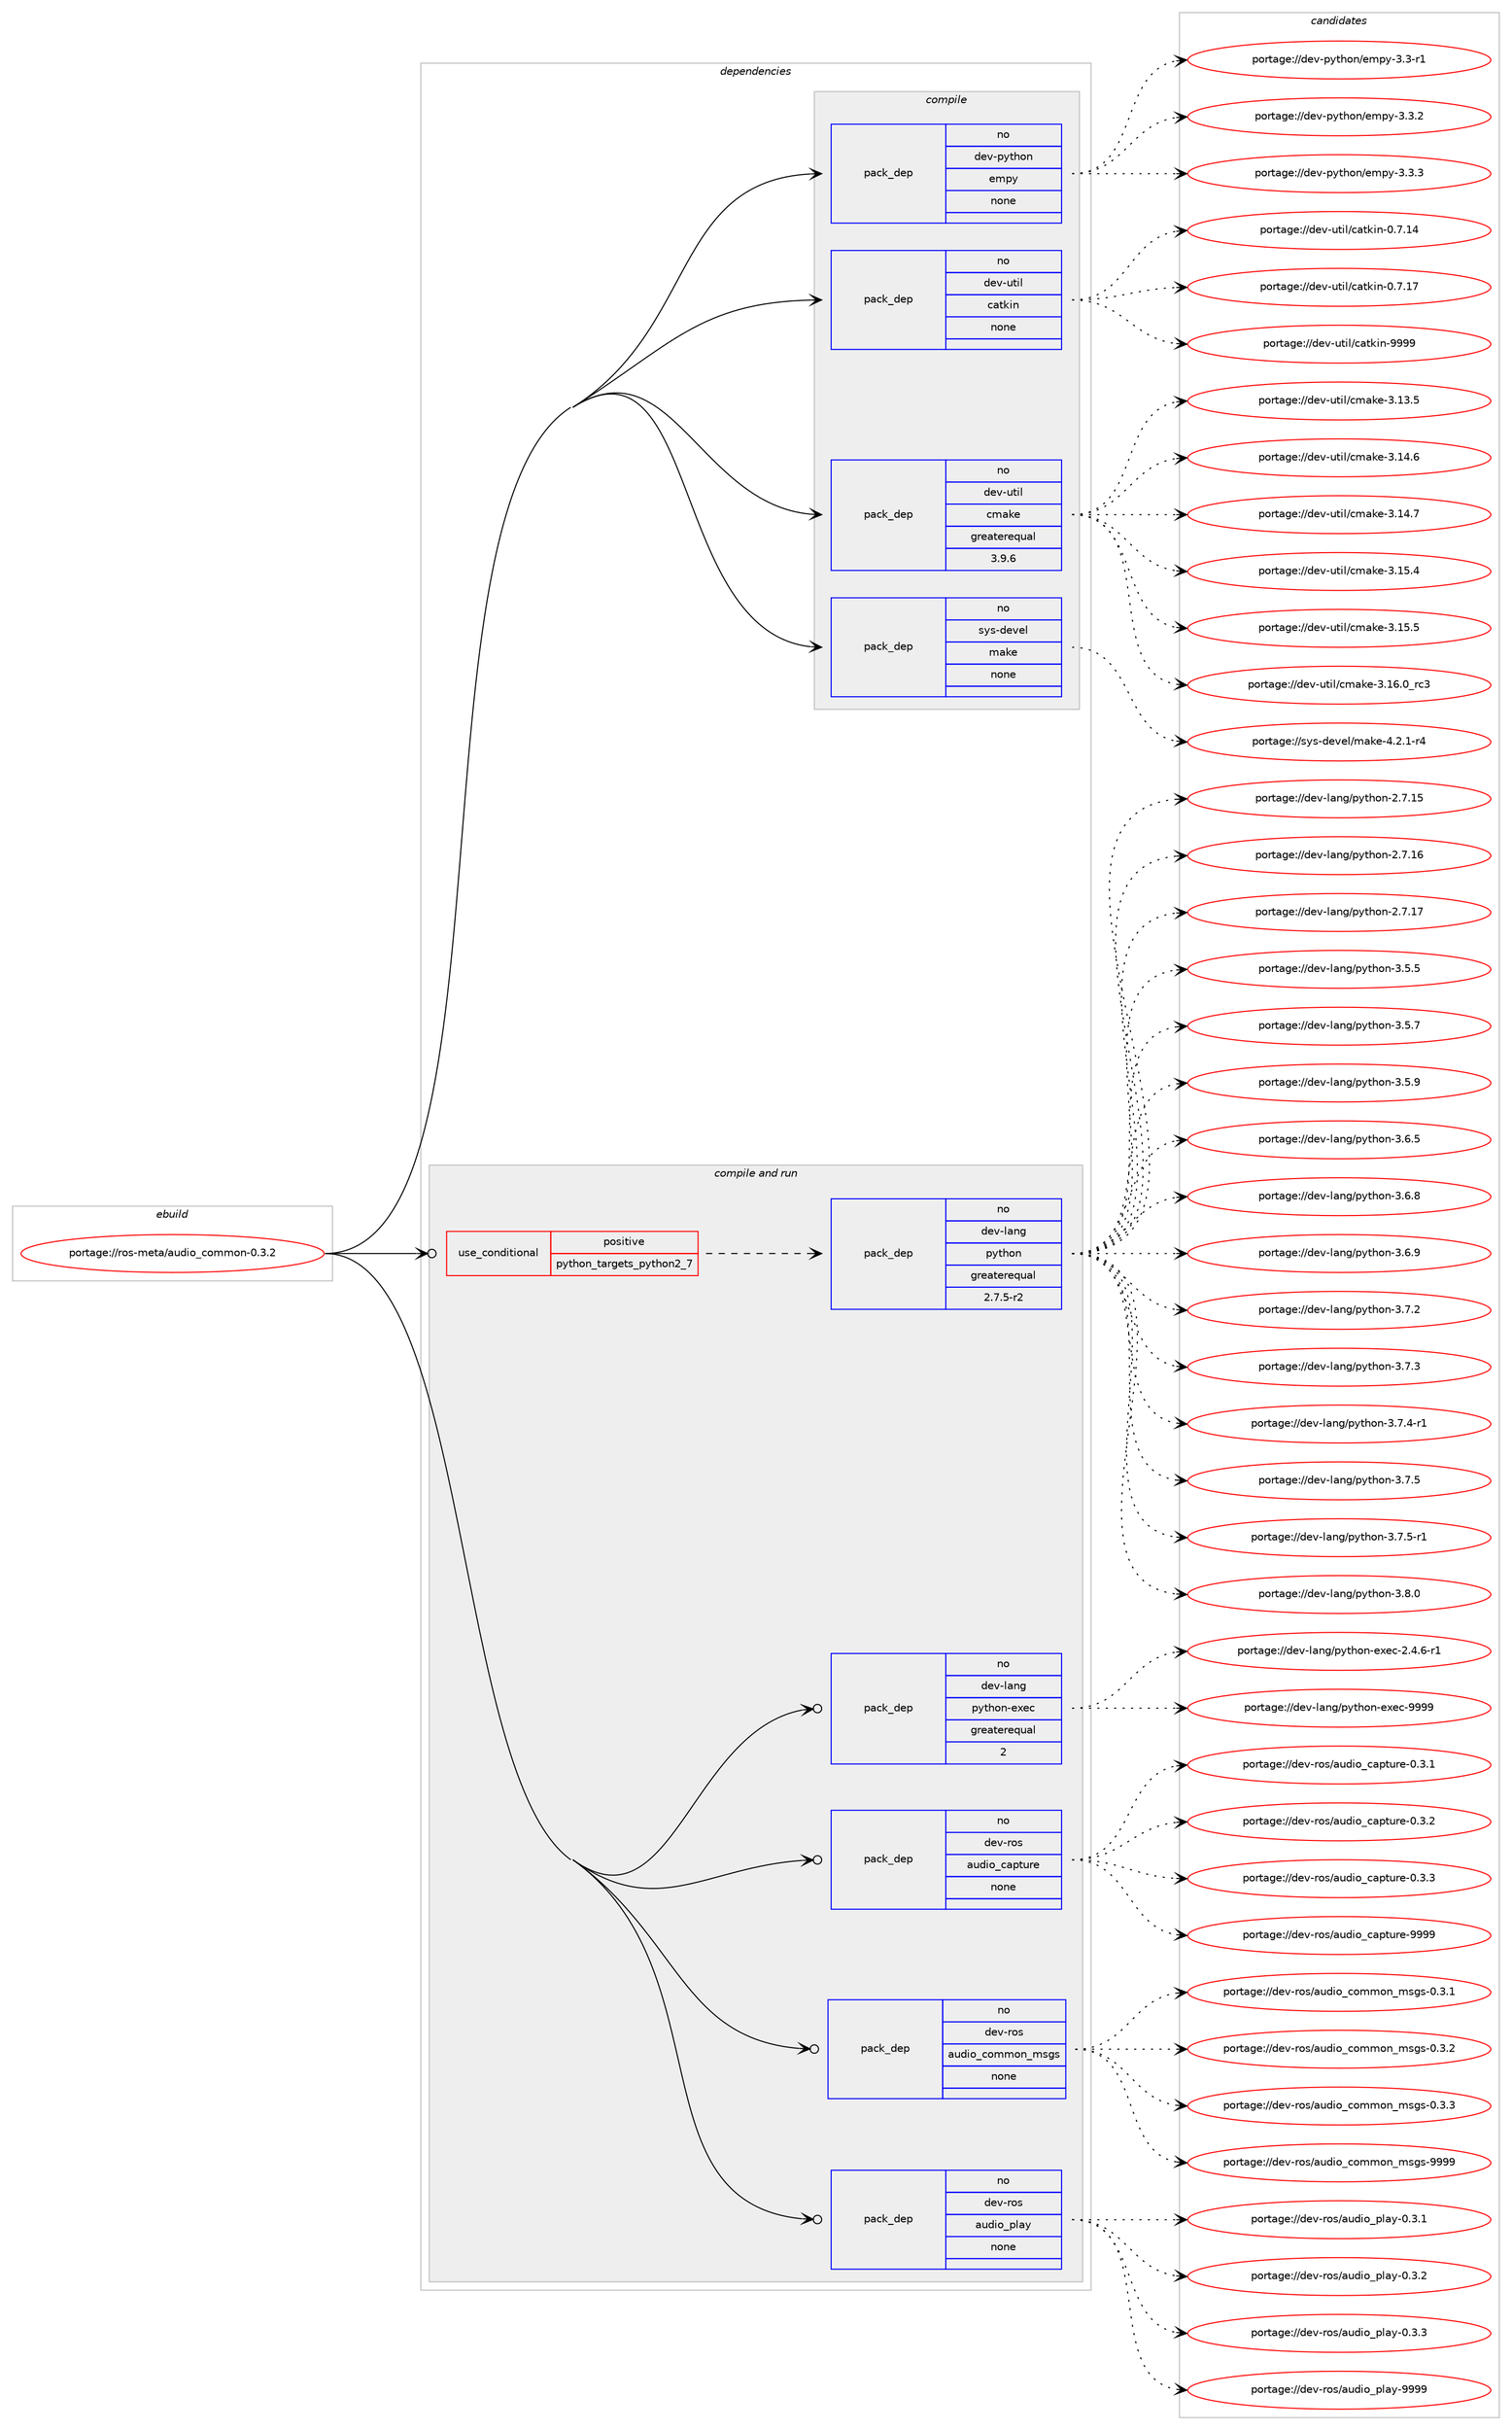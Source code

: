 digraph prolog {

# *************
# Graph options
# *************

newrank=true;
concentrate=true;
compound=true;
graph [rankdir=LR,fontname=Helvetica,fontsize=10,ranksep=1.5];#, ranksep=2.5, nodesep=0.2];
edge  [arrowhead=vee];
node  [fontname=Helvetica,fontsize=10];

# **********
# The ebuild
# **********

subgraph cluster_leftcol {
color=gray;
rank=same;
label=<<i>ebuild</i>>;
id [label="portage://ros-meta/audio_common-0.3.2", color=red, width=4, href="../ros-meta/audio_common-0.3.2.svg"];
}

# ****************
# The dependencies
# ****************

subgraph cluster_midcol {
color=gray;
label=<<i>dependencies</i>>;
subgraph cluster_compile {
fillcolor="#eeeeee";
style=filled;
label=<<i>compile</i>>;
subgraph pack277813 {
dependency379009 [label=<<TABLE BORDER="0" CELLBORDER="1" CELLSPACING="0" CELLPADDING="4" WIDTH="220"><TR><TD ROWSPAN="6" CELLPADDING="30">pack_dep</TD></TR><TR><TD WIDTH="110">no</TD></TR><TR><TD>dev-python</TD></TR><TR><TD>empy</TD></TR><TR><TD>none</TD></TR><TR><TD></TD></TR></TABLE>>, shape=none, color=blue];
}
id:e -> dependency379009:w [weight=20,style="solid",arrowhead="vee"];
subgraph pack277814 {
dependency379010 [label=<<TABLE BORDER="0" CELLBORDER="1" CELLSPACING="0" CELLPADDING="4" WIDTH="220"><TR><TD ROWSPAN="6" CELLPADDING="30">pack_dep</TD></TR><TR><TD WIDTH="110">no</TD></TR><TR><TD>dev-util</TD></TR><TR><TD>catkin</TD></TR><TR><TD>none</TD></TR><TR><TD></TD></TR></TABLE>>, shape=none, color=blue];
}
id:e -> dependency379010:w [weight=20,style="solid",arrowhead="vee"];
subgraph pack277815 {
dependency379011 [label=<<TABLE BORDER="0" CELLBORDER="1" CELLSPACING="0" CELLPADDING="4" WIDTH="220"><TR><TD ROWSPAN="6" CELLPADDING="30">pack_dep</TD></TR><TR><TD WIDTH="110">no</TD></TR><TR><TD>dev-util</TD></TR><TR><TD>cmake</TD></TR><TR><TD>greaterequal</TD></TR><TR><TD>3.9.6</TD></TR></TABLE>>, shape=none, color=blue];
}
id:e -> dependency379011:w [weight=20,style="solid",arrowhead="vee"];
subgraph pack277816 {
dependency379012 [label=<<TABLE BORDER="0" CELLBORDER="1" CELLSPACING="0" CELLPADDING="4" WIDTH="220"><TR><TD ROWSPAN="6" CELLPADDING="30">pack_dep</TD></TR><TR><TD WIDTH="110">no</TD></TR><TR><TD>sys-devel</TD></TR><TR><TD>make</TD></TR><TR><TD>none</TD></TR><TR><TD></TD></TR></TABLE>>, shape=none, color=blue];
}
id:e -> dependency379012:w [weight=20,style="solid",arrowhead="vee"];
}
subgraph cluster_compileandrun {
fillcolor="#eeeeee";
style=filled;
label=<<i>compile and run</i>>;
subgraph cond94778 {
dependency379013 [label=<<TABLE BORDER="0" CELLBORDER="1" CELLSPACING="0" CELLPADDING="4"><TR><TD ROWSPAN="3" CELLPADDING="10">use_conditional</TD></TR><TR><TD>positive</TD></TR><TR><TD>python_targets_python2_7</TD></TR></TABLE>>, shape=none, color=red];
subgraph pack277817 {
dependency379014 [label=<<TABLE BORDER="0" CELLBORDER="1" CELLSPACING="0" CELLPADDING="4" WIDTH="220"><TR><TD ROWSPAN="6" CELLPADDING="30">pack_dep</TD></TR><TR><TD WIDTH="110">no</TD></TR><TR><TD>dev-lang</TD></TR><TR><TD>python</TD></TR><TR><TD>greaterequal</TD></TR><TR><TD>2.7.5-r2</TD></TR></TABLE>>, shape=none, color=blue];
}
dependency379013:e -> dependency379014:w [weight=20,style="dashed",arrowhead="vee"];
}
id:e -> dependency379013:w [weight=20,style="solid",arrowhead="odotvee"];
subgraph pack277818 {
dependency379015 [label=<<TABLE BORDER="0" CELLBORDER="1" CELLSPACING="0" CELLPADDING="4" WIDTH="220"><TR><TD ROWSPAN="6" CELLPADDING="30">pack_dep</TD></TR><TR><TD WIDTH="110">no</TD></TR><TR><TD>dev-lang</TD></TR><TR><TD>python-exec</TD></TR><TR><TD>greaterequal</TD></TR><TR><TD>2</TD></TR></TABLE>>, shape=none, color=blue];
}
id:e -> dependency379015:w [weight=20,style="solid",arrowhead="odotvee"];
subgraph pack277819 {
dependency379016 [label=<<TABLE BORDER="0" CELLBORDER="1" CELLSPACING="0" CELLPADDING="4" WIDTH="220"><TR><TD ROWSPAN="6" CELLPADDING="30">pack_dep</TD></TR><TR><TD WIDTH="110">no</TD></TR><TR><TD>dev-ros</TD></TR><TR><TD>audio_capture</TD></TR><TR><TD>none</TD></TR><TR><TD></TD></TR></TABLE>>, shape=none, color=blue];
}
id:e -> dependency379016:w [weight=20,style="solid",arrowhead="odotvee"];
subgraph pack277820 {
dependency379017 [label=<<TABLE BORDER="0" CELLBORDER="1" CELLSPACING="0" CELLPADDING="4" WIDTH="220"><TR><TD ROWSPAN="6" CELLPADDING="30">pack_dep</TD></TR><TR><TD WIDTH="110">no</TD></TR><TR><TD>dev-ros</TD></TR><TR><TD>audio_common_msgs</TD></TR><TR><TD>none</TD></TR><TR><TD></TD></TR></TABLE>>, shape=none, color=blue];
}
id:e -> dependency379017:w [weight=20,style="solid",arrowhead="odotvee"];
subgraph pack277821 {
dependency379018 [label=<<TABLE BORDER="0" CELLBORDER="1" CELLSPACING="0" CELLPADDING="4" WIDTH="220"><TR><TD ROWSPAN="6" CELLPADDING="30">pack_dep</TD></TR><TR><TD WIDTH="110">no</TD></TR><TR><TD>dev-ros</TD></TR><TR><TD>audio_play</TD></TR><TR><TD>none</TD></TR><TR><TD></TD></TR></TABLE>>, shape=none, color=blue];
}
id:e -> dependency379018:w [weight=20,style="solid",arrowhead="odotvee"];
}
subgraph cluster_run {
fillcolor="#eeeeee";
style=filled;
label=<<i>run</i>>;
}
}

# **************
# The candidates
# **************

subgraph cluster_choices {
rank=same;
color=gray;
label=<<i>candidates</i>>;

subgraph choice277813 {
color=black;
nodesep=1;
choiceportage1001011184511212111610411111047101109112121455146514511449 [label="portage://dev-python/empy-3.3-r1", color=red, width=4,href="../dev-python/empy-3.3-r1.svg"];
choiceportage1001011184511212111610411111047101109112121455146514650 [label="portage://dev-python/empy-3.3.2", color=red, width=4,href="../dev-python/empy-3.3.2.svg"];
choiceportage1001011184511212111610411111047101109112121455146514651 [label="portage://dev-python/empy-3.3.3", color=red, width=4,href="../dev-python/empy-3.3.3.svg"];
dependency379009:e -> choiceportage1001011184511212111610411111047101109112121455146514511449:w [style=dotted,weight="100"];
dependency379009:e -> choiceportage1001011184511212111610411111047101109112121455146514650:w [style=dotted,weight="100"];
dependency379009:e -> choiceportage1001011184511212111610411111047101109112121455146514651:w [style=dotted,weight="100"];
}
subgraph choice277814 {
color=black;
nodesep=1;
choiceportage1001011184511711610510847999711610710511045484655464952 [label="portage://dev-util/catkin-0.7.14", color=red, width=4,href="../dev-util/catkin-0.7.14.svg"];
choiceportage1001011184511711610510847999711610710511045484655464955 [label="portage://dev-util/catkin-0.7.17", color=red, width=4,href="../dev-util/catkin-0.7.17.svg"];
choiceportage100101118451171161051084799971161071051104557575757 [label="portage://dev-util/catkin-9999", color=red, width=4,href="../dev-util/catkin-9999.svg"];
dependency379010:e -> choiceportage1001011184511711610510847999711610710511045484655464952:w [style=dotted,weight="100"];
dependency379010:e -> choiceportage1001011184511711610510847999711610710511045484655464955:w [style=dotted,weight="100"];
dependency379010:e -> choiceportage100101118451171161051084799971161071051104557575757:w [style=dotted,weight="100"];
}
subgraph choice277815 {
color=black;
nodesep=1;
choiceportage1001011184511711610510847991099710710145514649514653 [label="portage://dev-util/cmake-3.13.5", color=red, width=4,href="../dev-util/cmake-3.13.5.svg"];
choiceportage1001011184511711610510847991099710710145514649524654 [label="portage://dev-util/cmake-3.14.6", color=red, width=4,href="../dev-util/cmake-3.14.6.svg"];
choiceportage1001011184511711610510847991099710710145514649524655 [label="portage://dev-util/cmake-3.14.7", color=red, width=4,href="../dev-util/cmake-3.14.7.svg"];
choiceportage1001011184511711610510847991099710710145514649534652 [label="portage://dev-util/cmake-3.15.4", color=red, width=4,href="../dev-util/cmake-3.15.4.svg"];
choiceportage1001011184511711610510847991099710710145514649534653 [label="portage://dev-util/cmake-3.15.5", color=red, width=4,href="../dev-util/cmake-3.15.5.svg"];
choiceportage1001011184511711610510847991099710710145514649544648951149951 [label="portage://dev-util/cmake-3.16.0_rc3", color=red, width=4,href="../dev-util/cmake-3.16.0_rc3.svg"];
dependency379011:e -> choiceportage1001011184511711610510847991099710710145514649514653:w [style=dotted,weight="100"];
dependency379011:e -> choiceportage1001011184511711610510847991099710710145514649524654:w [style=dotted,weight="100"];
dependency379011:e -> choiceportage1001011184511711610510847991099710710145514649524655:w [style=dotted,weight="100"];
dependency379011:e -> choiceportage1001011184511711610510847991099710710145514649534652:w [style=dotted,weight="100"];
dependency379011:e -> choiceportage1001011184511711610510847991099710710145514649534653:w [style=dotted,weight="100"];
dependency379011:e -> choiceportage1001011184511711610510847991099710710145514649544648951149951:w [style=dotted,weight="100"];
}
subgraph choice277816 {
color=black;
nodesep=1;
choiceportage1151211154510010111810110847109971071014552465046494511452 [label="portage://sys-devel/make-4.2.1-r4", color=red, width=4,href="../sys-devel/make-4.2.1-r4.svg"];
dependency379012:e -> choiceportage1151211154510010111810110847109971071014552465046494511452:w [style=dotted,weight="100"];
}
subgraph choice277817 {
color=black;
nodesep=1;
choiceportage10010111845108971101034711212111610411111045504655464953 [label="portage://dev-lang/python-2.7.15", color=red, width=4,href="../dev-lang/python-2.7.15.svg"];
choiceportage10010111845108971101034711212111610411111045504655464954 [label="portage://dev-lang/python-2.7.16", color=red, width=4,href="../dev-lang/python-2.7.16.svg"];
choiceportage10010111845108971101034711212111610411111045504655464955 [label="portage://dev-lang/python-2.7.17", color=red, width=4,href="../dev-lang/python-2.7.17.svg"];
choiceportage100101118451089711010347112121116104111110455146534653 [label="portage://dev-lang/python-3.5.5", color=red, width=4,href="../dev-lang/python-3.5.5.svg"];
choiceportage100101118451089711010347112121116104111110455146534655 [label="portage://dev-lang/python-3.5.7", color=red, width=4,href="../dev-lang/python-3.5.7.svg"];
choiceportage100101118451089711010347112121116104111110455146534657 [label="portage://dev-lang/python-3.5.9", color=red, width=4,href="../dev-lang/python-3.5.9.svg"];
choiceportage100101118451089711010347112121116104111110455146544653 [label="portage://dev-lang/python-3.6.5", color=red, width=4,href="../dev-lang/python-3.6.5.svg"];
choiceportage100101118451089711010347112121116104111110455146544656 [label="portage://dev-lang/python-3.6.8", color=red, width=4,href="../dev-lang/python-3.6.8.svg"];
choiceportage100101118451089711010347112121116104111110455146544657 [label="portage://dev-lang/python-3.6.9", color=red, width=4,href="../dev-lang/python-3.6.9.svg"];
choiceportage100101118451089711010347112121116104111110455146554650 [label="portage://dev-lang/python-3.7.2", color=red, width=4,href="../dev-lang/python-3.7.2.svg"];
choiceportage100101118451089711010347112121116104111110455146554651 [label="portage://dev-lang/python-3.7.3", color=red, width=4,href="../dev-lang/python-3.7.3.svg"];
choiceportage1001011184510897110103471121211161041111104551465546524511449 [label="portage://dev-lang/python-3.7.4-r1", color=red, width=4,href="../dev-lang/python-3.7.4-r1.svg"];
choiceportage100101118451089711010347112121116104111110455146554653 [label="portage://dev-lang/python-3.7.5", color=red, width=4,href="../dev-lang/python-3.7.5.svg"];
choiceportage1001011184510897110103471121211161041111104551465546534511449 [label="portage://dev-lang/python-3.7.5-r1", color=red, width=4,href="../dev-lang/python-3.7.5-r1.svg"];
choiceportage100101118451089711010347112121116104111110455146564648 [label="portage://dev-lang/python-3.8.0", color=red, width=4,href="../dev-lang/python-3.8.0.svg"];
dependency379014:e -> choiceportage10010111845108971101034711212111610411111045504655464953:w [style=dotted,weight="100"];
dependency379014:e -> choiceportage10010111845108971101034711212111610411111045504655464954:w [style=dotted,weight="100"];
dependency379014:e -> choiceportage10010111845108971101034711212111610411111045504655464955:w [style=dotted,weight="100"];
dependency379014:e -> choiceportage100101118451089711010347112121116104111110455146534653:w [style=dotted,weight="100"];
dependency379014:e -> choiceportage100101118451089711010347112121116104111110455146534655:w [style=dotted,weight="100"];
dependency379014:e -> choiceportage100101118451089711010347112121116104111110455146534657:w [style=dotted,weight="100"];
dependency379014:e -> choiceportage100101118451089711010347112121116104111110455146544653:w [style=dotted,weight="100"];
dependency379014:e -> choiceportage100101118451089711010347112121116104111110455146544656:w [style=dotted,weight="100"];
dependency379014:e -> choiceportage100101118451089711010347112121116104111110455146544657:w [style=dotted,weight="100"];
dependency379014:e -> choiceportage100101118451089711010347112121116104111110455146554650:w [style=dotted,weight="100"];
dependency379014:e -> choiceportage100101118451089711010347112121116104111110455146554651:w [style=dotted,weight="100"];
dependency379014:e -> choiceportage1001011184510897110103471121211161041111104551465546524511449:w [style=dotted,weight="100"];
dependency379014:e -> choiceportage100101118451089711010347112121116104111110455146554653:w [style=dotted,weight="100"];
dependency379014:e -> choiceportage1001011184510897110103471121211161041111104551465546534511449:w [style=dotted,weight="100"];
dependency379014:e -> choiceportage100101118451089711010347112121116104111110455146564648:w [style=dotted,weight="100"];
}
subgraph choice277818 {
color=black;
nodesep=1;
choiceportage10010111845108971101034711212111610411111045101120101994550465246544511449 [label="portage://dev-lang/python-exec-2.4.6-r1", color=red, width=4,href="../dev-lang/python-exec-2.4.6-r1.svg"];
choiceportage10010111845108971101034711212111610411111045101120101994557575757 [label="portage://dev-lang/python-exec-9999", color=red, width=4,href="../dev-lang/python-exec-9999.svg"];
dependency379015:e -> choiceportage10010111845108971101034711212111610411111045101120101994550465246544511449:w [style=dotted,weight="100"];
dependency379015:e -> choiceportage10010111845108971101034711212111610411111045101120101994557575757:w [style=dotted,weight="100"];
}
subgraph choice277819 {
color=black;
nodesep=1;
choiceportage100101118451141111154797117100105111959997112116117114101454846514649 [label="portage://dev-ros/audio_capture-0.3.1", color=red, width=4,href="../dev-ros/audio_capture-0.3.1.svg"];
choiceportage100101118451141111154797117100105111959997112116117114101454846514650 [label="portage://dev-ros/audio_capture-0.3.2", color=red, width=4,href="../dev-ros/audio_capture-0.3.2.svg"];
choiceportage100101118451141111154797117100105111959997112116117114101454846514651 [label="portage://dev-ros/audio_capture-0.3.3", color=red, width=4,href="../dev-ros/audio_capture-0.3.3.svg"];
choiceportage1001011184511411111547971171001051119599971121161171141014557575757 [label="portage://dev-ros/audio_capture-9999", color=red, width=4,href="../dev-ros/audio_capture-9999.svg"];
dependency379016:e -> choiceportage100101118451141111154797117100105111959997112116117114101454846514649:w [style=dotted,weight="100"];
dependency379016:e -> choiceportage100101118451141111154797117100105111959997112116117114101454846514650:w [style=dotted,weight="100"];
dependency379016:e -> choiceportage100101118451141111154797117100105111959997112116117114101454846514651:w [style=dotted,weight="100"];
dependency379016:e -> choiceportage1001011184511411111547971171001051119599971121161171141014557575757:w [style=dotted,weight="100"];
}
subgraph choice277820 {
color=black;
nodesep=1;
choiceportage100101118451141111154797117100105111959911110910911111095109115103115454846514649 [label="portage://dev-ros/audio_common_msgs-0.3.1", color=red, width=4,href="../dev-ros/audio_common_msgs-0.3.1.svg"];
choiceportage100101118451141111154797117100105111959911110910911111095109115103115454846514650 [label="portage://dev-ros/audio_common_msgs-0.3.2", color=red, width=4,href="../dev-ros/audio_common_msgs-0.3.2.svg"];
choiceportage100101118451141111154797117100105111959911110910911111095109115103115454846514651 [label="portage://dev-ros/audio_common_msgs-0.3.3", color=red, width=4,href="../dev-ros/audio_common_msgs-0.3.3.svg"];
choiceportage1001011184511411111547971171001051119599111109109111110951091151031154557575757 [label="portage://dev-ros/audio_common_msgs-9999", color=red, width=4,href="../dev-ros/audio_common_msgs-9999.svg"];
dependency379017:e -> choiceportage100101118451141111154797117100105111959911110910911111095109115103115454846514649:w [style=dotted,weight="100"];
dependency379017:e -> choiceportage100101118451141111154797117100105111959911110910911111095109115103115454846514650:w [style=dotted,weight="100"];
dependency379017:e -> choiceportage100101118451141111154797117100105111959911110910911111095109115103115454846514651:w [style=dotted,weight="100"];
dependency379017:e -> choiceportage1001011184511411111547971171001051119599111109109111110951091151031154557575757:w [style=dotted,weight="100"];
}
subgraph choice277821 {
color=black;
nodesep=1;
choiceportage1001011184511411111547971171001051119511210897121454846514649 [label="portage://dev-ros/audio_play-0.3.1", color=red, width=4,href="../dev-ros/audio_play-0.3.1.svg"];
choiceportage1001011184511411111547971171001051119511210897121454846514650 [label="portage://dev-ros/audio_play-0.3.2", color=red, width=4,href="../dev-ros/audio_play-0.3.2.svg"];
choiceportage1001011184511411111547971171001051119511210897121454846514651 [label="portage://dev-ros/audio_play-0.3.3", color=red, width=4,href="../dev-ros/audio_play-0.3.3.svg"];
choiceportage10010111845114111115479711710010511195112108971214557575757 [label="portage://dev-ros/audio_play-9999", color=red, width=4,href="../dev-ros/audio_play-9999.svg"];
dependency379018:e -> choiceportage1001011184511411111547971171001051119511210897121454846514649:w [style=dotted,weight="100"];
dependency379018:e -> choiceportage1001011184511411111547971171001051119511210897121454846514650:w [style=dotted,weight="100"];
dependency379018:e -> choiceportage1001011184511411111547971171001051119511210897121454846514651:w [style=dotted,weight="100"];
dependency379018:e -> choiceportage10010111845114111115479711710010511195112108971214557575757:w [style=dotted,weight="100"];
}
}

}
